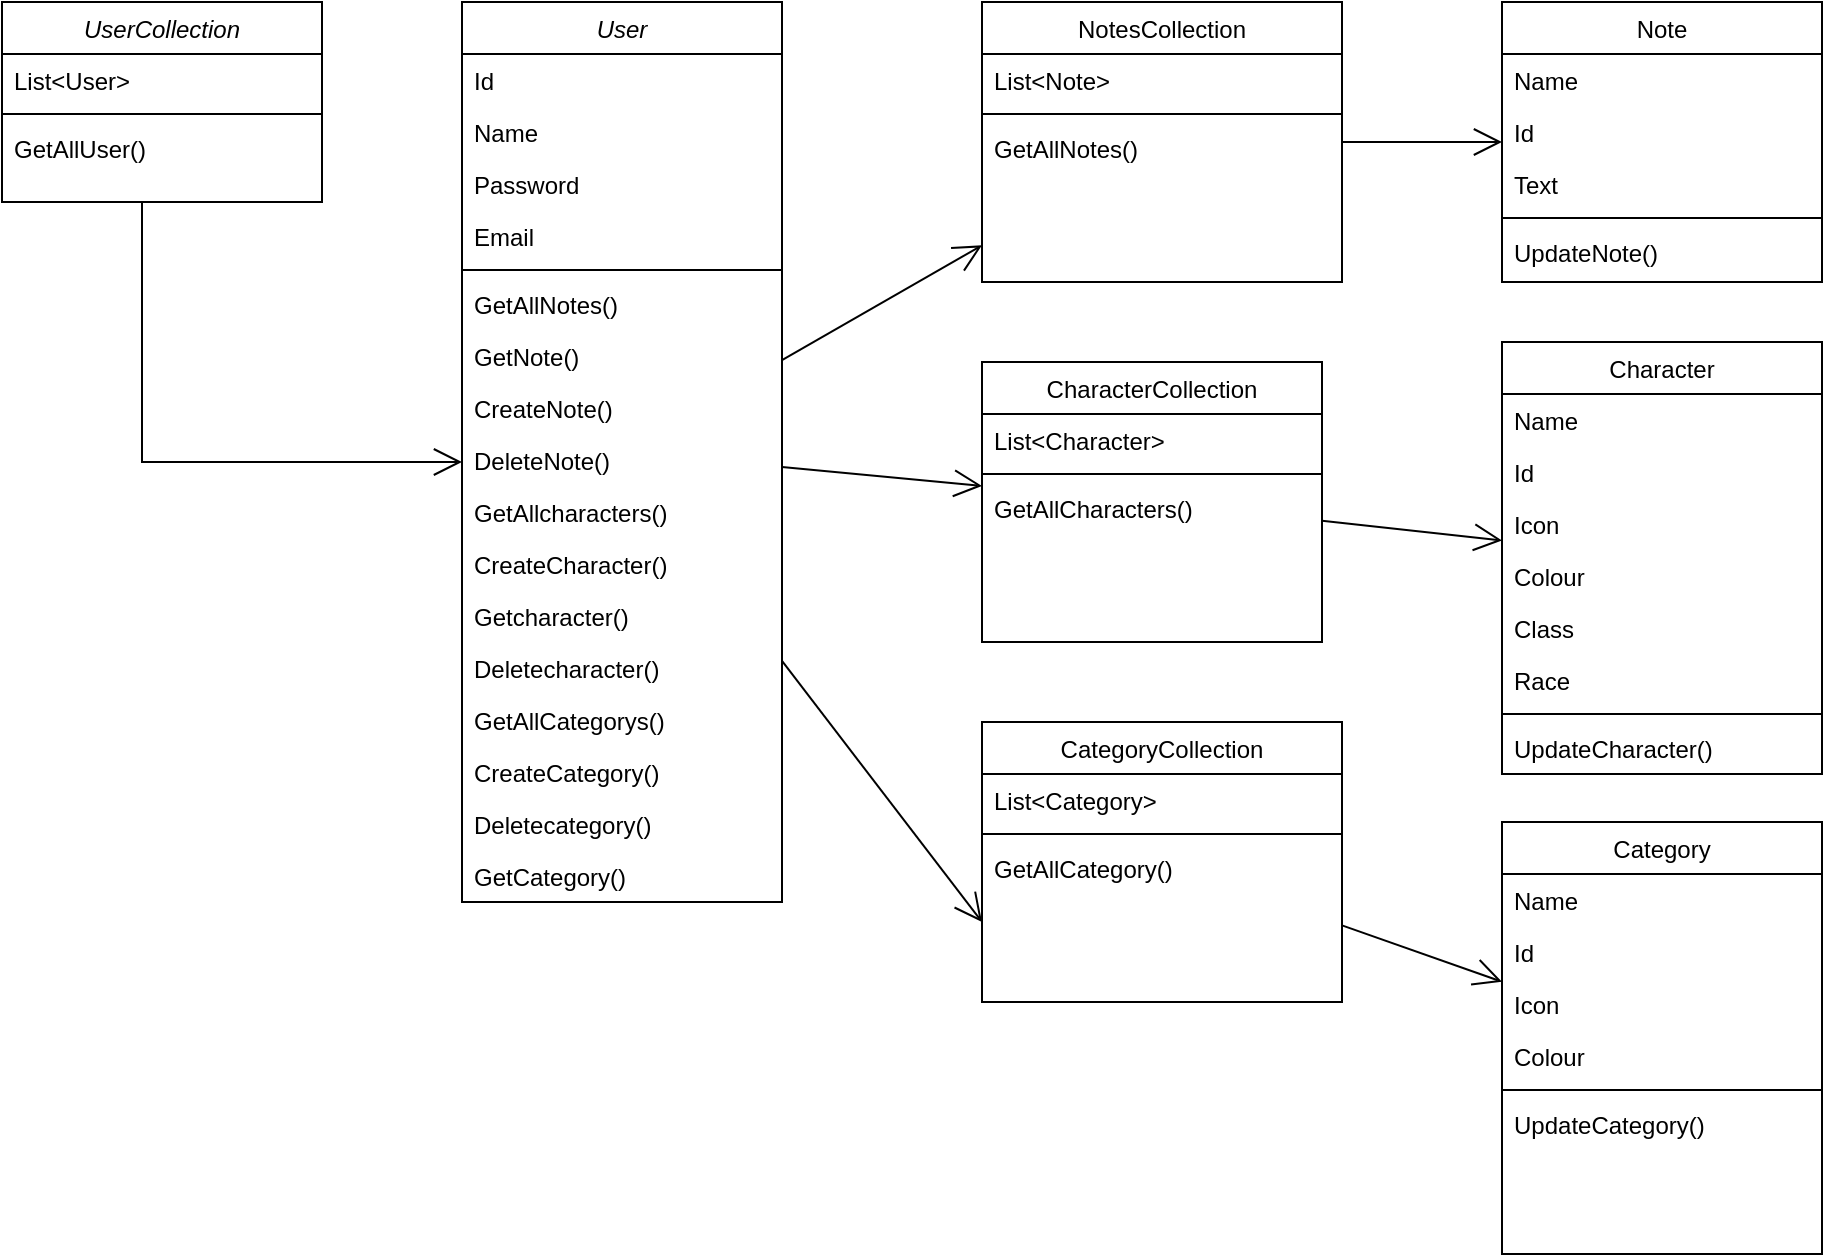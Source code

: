 <mxfile version="15.9.1" type="device"><diagram id="C5RBs43oDa-KdzZeNtuy" name="Page-1"><mxGraphModel dx="1038" dy="588" grid="1" gridSize="10" guides="1" tooltips="1" connect="1" arrows="1" fold="1" page="1" pageScale="1" pageWidth="827" pageHeight="1169" math="0" shadow="0"><root><mxCell id="WIyWlLk6GJQsqaUBKTNV-0"/><mxCell id="WIyWlLk6GJQsqaUBKTNV-1" parent="WIyWlLk6GJQsqaUBKTNV-0"/><mxCell id="zkfFHV4jXpPFQw0GAbJ--0" value="User" style="swimlane;fontStyle=2;align=center;verticalAlign=top;childLayout=stackLayout;horizontal=1;startSize=26;horizontalStack=0;resizeParent=1;resizeLast=0;collapsible=1;marginBottom=0;rounded=0;shadow=0;strokeWidth=1;" parent="WIyWlLk6GJQsqaUBKTNV-1" vertex="1"><mxGeometry x="280" y="50" width="160" height="450" as="geometry"><mxRectangle x="230" y="140" width="160" height="26" as="alternateBounds"/></mxGeometry></mxCell><mxCell id="zkfFHV4jXpPFQw0GAbJ--1" value="Id" style="text;align=left;verticalAlign=top;spacingLeft=4;spacingRight=4;overflow=hidden;rotatable=0;points=[[0,0.5],[1,0.5]];portConstraint=eastwest;" parent="zkfFHV4jXpPFQw0GAbJ--0" vertex="1"><mxGeometry y="26" width="160" height="26" as="geometry"/></mxCell><mxCell id="zkfFHV4jXpPFQw0GAbJ--2" value="Name" style="text;align=left;verticalAlign=top;spacingLeft=4;spacingRight=4;overflow=hidden;rotatable=0;points=[[0,0.5],[1,0.5]];portConstraint=eastwest;rounded=0;shadow=0;html=0;" parent="zkfFHV4jXpPFQw0GAbJ--0" vertex="1"><mxGeometry y="52" width="160" height="26" as="geometry"/></mxCell><mxCell id="zkfFHV4jXpPFQw0GAbJ--3" value="Password" style="text;align=left;verticalAlign=top;spacingLeft=4;spacingRight=4;overflow=hidden;rotatable=0;points=[[0,0.5],[1,0.5]];portConstraint=eastwest;rounded=0;shadow=0;html=0;" parent="zkfFHV4jXpPFQw0GAbJ--0" vertex="1"><mxGeometry y="78" width="160" height="26" as="geometry"/></mxCell><mxCell id="NuMypUBYc0B0pWtpEzjn-0" value="Email" style="text;align=left;verticalAlign=top;spacingLeft=4;spacingRight=4;overflow=hidden;rotatable=0;points=[[0,0.5],[1,0.5]];portConstraint=eastwest;rounded=0;shadow=0;html=0;" vertex="1" parent="zkfFHV4jXpPFQw0GAbJ--0"><mxGeometry y="104" width="160" height="26" as="geometry"/></mxCell><mxCell id="zkfFHV4jXpPFQw0GAbJ--4" value="" style="line;html=1;strokeWidth=1;align=left;verticalAlign=middle;spacingTop=-1;spacingLeft=3;spacingRight=3;rotatable=0;labelPosition=right;points=[];portConstraint=eastwest;" parent="zkfFHV4jXpPFQw0GAbJ--0" vertex="1"><mxGeometry y="130" width="160" height="8" as="geometry"/></mxCell><mxCell id="zkfFHV4jXpPFQw0GAbJ--5" value="GetAllNotes()" style="text;align=left;verticalAlign=top;spacingLeft=4;spacingRight=4;overflow=hidden;rotatable=0;points=[[0,0.5],[1,0.5]];portConstraint=eastwest;" parent="zkfFHV4jXpPFQw0GAbJ--0" vertex="1"><mxGeometry y="138" width="160" height="26" as="geometry"/></mxCell><mxCell id="NuMypUBYc0B0pWtpEzjn-1" value="GetNote()" style="text;align=left;verticalAlign=top;spacingLeft=4;spacingRight=4;overflow=hidden;rotatable=0;points=[[0,0.5],[1,0.5]];portConstraint=eastwest;" vertex="1" parent="zkfFHV4jXpPFQw0GAbJ--0"><mxGeometry y="164" width="160" height="26" as="geometry"/></mxCell><mxCell id="NuMypUBYc0B0pWtpEzjn-3" value="CreateNote()" style="text;align=left;verticalAlign=top;spacingLeft=4;spacingRight=4;overflow=hidden;rotatable=0;points=[[0,0.5],[1,0.5]];portConstraint=eastwest;" vertex="1" parent="zkfFHV4jXpPFQw0GAbJ--0"><mxGeometry y="190" width="160" height="26" as="geometry"/></mxCell><mxCell id="NuMypUBYc0B0pWtpEzjn-9" value="DeleteNote()" style="text;align=left;verticalAlign=top;spacingLeft=4;spacingRight=4;overflow=hidden;rotatable=0;points=[[0,0.5],[1,0.5]];portConstraint=eastwest;" vertex="1" parent="zkfFHV4jXpPFQw0GAbJ--0"><mxGeometry y="216" width="160" height="26" as="geometry"/></mxCell><mxCell id="NuMypUBYc0B0pWtpEzjn-6" value="GetAllcharacters()" style="text;align=left;verticalAlign=top;spacingLeft=4;spacingRight=4;overflow=hidden;rotatable=0;points=[[0,0.5],[1,0.5]];portConstraint=eastwest;" vertex="1" parent="zkfFHV4jXpPFQw0GAbJ--0"><mxGeometry y="242" width="160" height="26" as="geometry"/></mxCell><mxCell id="NuMypUBYc0B0pWtpEzjn-8" value="CreateCharacter()" style="text;align=left;verticalAlign=top;spacingLeft=4;spacingRight=4;overflow=hidden;rotatable=0;points=[[0,0.5],[1,0.5]];portConstraint=eastwest;" vertex="1" parent="zkfFHV4jXpPFQw0GAbJ--0"><mxGeometry y="268" width="160" height="26" as="geometry"/></mxCell><mxCell id="NuMypUBYc0B0pWtpEzjn-7" value="Getcharacter()" style="text;align=left;verticalAlign=top;spacingLeft=4;spacingRight=4;overflow=hidden;rotatable=0;points=[[0,0.5],[1,0.5]];portConstraint=eastwest;" vertex="1" parent="zkfFHV4jXpPFQw0GAbJ--0"><mxGeometry y="294" width="160" height="26" as="geometry"/></mxCell><mxCell id="NuMypUBYc0B0pWtpEzjn-2" value="Deletecharacter()" style="text;align=left;verticalAlign=top;spacingLeft=4;spacingRight=4;overflow=hidden;rotatable=0;points=[[0,0.5],[1,0.5]];portConstraint=eastwest;" vertex="1" parent="zkfFHV4jXpPFQw0GAbJ--0"><mxGeometry y="320" width="160" height="26" as="geometry"/></mxCell><mxCell id="NuMypUBYc0B0pWtpEzjn-10" value="GetAllCategorys()" style="text;align=left;verticalAlign=top;spacingLeft=4;spacingRight=4;overflow=hidden;rotatable=0;points=[[0,0.5],[1,0.5]];portConstraint=eastwest;" vertex="1" parent="zkfFHV4jXpPFQw0GAbJ--0"><mxGeometry y="346" width="160" height="26" as="geometry"/></mxCell><mxCell id="NuMypUBYc0B0pWtpEzjn-11" value="CreateCategory()" style="text;align=left;verticalAlign=top;spacingLeft=4;spacingRight=4;overflow=hidden;rotatable=0;points=[[0,0.5],[1,0.5]];portConstraint=eastwest;" vertex="1" parent="zkfFHV4jXpPFQw0GAbJ--0"><mxGeometry y="372" width="160" height="26" as="geometry"/></mxCell><mxCell id="NuMypUBYc0B0pWtpEzjn-13" value="Deletecategory()" style="text;align=left;verticalAlign=top;spacingLeft=4;spacingRight=4;overflow=hidden;rotatable=0;points=[[0,0.5],[1,0.5]];portConstraint=eastwest;" vertex="1" parent="zkfFHV4jXpPFQw0GAbJ--0"><mxGeometry y="398" width="160" height="26" as="geometry"/></mxCell><mxCell id="NuMypUBYc0B0pWtpEzjn-12" value="GetCategory()" style="text;align=left;verticalAlign=top;spacingLeft=4;spacingRight=4;overflow=hidden;rotatable=0;points=[[0,0.5],[1,0.5]];portConstraint=eastwest;" vertex="1" parent="zkfFHV4jXpPFQw0GAbJ--0"><mxGeometry y="424" width="160" height="26" as="geometry"/></mxCell><mxCell id="zkfFHV4jXpPFQw0GAbJ--17" value="Character" style="swimlane;fontStyle=0;align=center;verticalAlign=top;childLayout=stackLayout;horizontal=1;startSize=26;horizontalStack=0;resizeParent=1;resizeLast=0;collapsible=1;marginBottom=0;rounded=0;shadow=0;strokeWidth=1;" parent="WIyWlLk6GJQsqaUBKTNV-1" vertex="1"><mxGeometry x="800" y="220" width="160" height="216" as="geometry"><mxRectangle x="550" y="140" width="160" height="26" as="alternateBounds"/></mxGeometry></mxCell><mxCell id="zkfFHV4jXpPFQw0GAbJ--18" value="Name" style="text;align=left;verticalAlign=top;spacingLeft=4;spacingRight=4;overflow=hidden;rotatable=0;points=[[0,0.5],[1,0.5]];portConstraint=eastwest;" parent="zkfFHV4jXpPFQw0GAbJ--17" vertex="1"><mxGeometry y="26" width="160" height="26" as="geometry"/></mxCell><mxCell id="zkfFHV4jXpPFQw0GAbJ--19" value="Id" style="text;align=left;verticalAlign=top;spacingLeft=4;spacingRight=4;overflow=hidden;rotatable=0;points=[[0,0.5],[1,0.5]];portConstraint=eastwest;rounded=0;shadow=0;html=0;" parent="zkfFHV4jXpPFQw0GAbJ--17" vertex="1"><mxGeometry y="52" width="160" height="26" as="geometry"/></mxCell><mxCell id="zkfFHV4jXpPFQw0GAbJ--20" value="Icon" style="text;align=left;verticalAlign=top;spacingLeft=4;spacingRight=4;overflow=hidden;rotatable=0;points=[[0,0.5],[1,0.5]];portConstraint=eastwest;rounded=0;shadow=0;html=0;" parent="zkfFHV4jXpPFQw0GAbJ--17" vertex="1"><mxGeometry y="78" width="160" height="26" as="geometry"/></mxCell><mxCell id="NuMypUBYc0B0pWtpEzjn-50" value="Colour" style="text;align=left;verticalAlign=top;spacingLeft=4;spacingRight=4;overflow=hidden;rotatable=0;points=[[0,0.5],[1,0.5]];portConstraint=eastwest;rounded=0;shadow=0;html=0;" vertex="1" parent="zkfFHV4jXpPFQw0GAbJ--17"><mxGeometry y="104" width="160" height="26" as="geometry"/></mxCell><mxCell id="NuMypUBYc0B0pWtpEzjn-52" value="Class" style="text;align=left;verticalAlign=top;spacingLeft=4;spacingRight=4;overflow=hidden;rotatable=0;points=[[0,0.5],[1,0.5]];portConstraint=eastwest;rounded=0;shadow=0;html=0;" vertex="1" parent="zkfFHV4jXpPFQw0GAbJ--17"><mxGeometry y="130" width="160" height="26" as="geometry"/></mxCell><mxCell id="NuMypUBYc0B0pWtpEzjn-51" value="Race" style="text;align=left;verticalAlign=top;spacingLeft=4;spacingRight=4;overflow=hidden;rotatable=0;points=[[0,0.5],[1,0.5]];portConstraint=eastwest;rounded=0;shadow=0;html=0;" vertex="1" parent="zkfFHV4jXpPFQw0GAbJ--17"><mxGeometry y="156" width="160" height="26" as="geometry"/></mxCell><mxCell id="zkfFHV4jXpPFQw0GAbJ--23" value="" style="line;html=1;strokeWidth=1;align=left;verticalAlign=middle;spacingTop=-1;spacingLeft=3;spacingRight=3;rotatable=0;labelPosition=right;points=[];portConstraint=eastwest;" parent="zkfFHV4jXpPFQw0GAbJ--17" vertex="1"><mxGeometry y="182" width="160" height="8" as="geometry"/></mxCell><mxCell id="zkfFHV4jXpPFQw0GAbJ--24" value="UpdateCharacter()" style="text;align=left;verticalAlign=top;spacingLeft=4;spacingRight=4;overflow=hidden;rotatable=0;points=[[0,0.5],[1,0.5]];portConstraint=eastwest;" parent="zkfFHV4jXpPFQw0GAbJ--17" vertex="1"><mxGeometry y="190" width="160" height="26" as="geometry"/></mxCell><mxCell id="NuMypUBYc0B0pWtpEzjn-14" value="UserCollection" style="swimlane;fontStyle=2;align=center;verticalAlign=top;childLayout=stackLayout;horizontal=1;startSize=26;horizontalStack=0;resizeParent=1;resizeLast=0;collapsible=1;marginBottom=0;rounded=0;shadow=0;strokeWidth=1;" vertex="1" parent="WIyWlLk6GJQsqaUBKTNV-1"><mxGeometry x="50" y="50" width="160" height="100" as="geometry"><mxRectangle x="230" y="140" width="160" height="26" as="alternateBounds"/></mxGeometry></mxCell><mxCell id="NuMypUBYc0B0pWtpEzjn-15" value="List&lt;User&gt;" style="text;align=left;verticalAlign=top;spacingLeft=4;spacingRight=4;overflow=hidden;rotatable=0;points=[[0,0.5],[1,0.5]];portConstraint=eastwest;" vertex="1" parent="NuMypUBYc0B0pWtpEzjn-14"><mxGeometry y="26" width="160" height="26" as="geometry"/></mxCell><mxCell id="NuMypUBYc0B0pWtpEzjn-19" value="" style="line;html=1;strokeWidth=1;align=left;verticalAlign=middle;spacingTop=-1;spacingLeft=3;spacingRight=3;rotatable=0;labelPosition=right;points=[];portConstraint=eastwest;" vertex="1" parent="NuMypUBYc0B0pWtpEzjn-14"><mxGeometry y="52" width="160" height="8" as="geometry"/></mxCell><mxCell id="NuMypUBYc0B0pWtpEzjn-20" value="GetAllUser()" style="text;align=left;verticalAlign=top;spacingLeft=4;spacingRight=4;overflow=hidden;rotatable=0;points=[[0,0.5],[1,0.5]];portConstraint=eastwest;" vertex="1" parent="NuMypUBYc0B0pWtpEzjn-14"><mxGeometry y="60" width="160" height="26" as="geometry"/></mxCell><mxCell id="NuMypUBYc0B0pWtpEzjn-32" value="NotesCollection" style="swimlane;fontStyle=0;align=center;verticalAlign=top;childLayout=stackLayout;horizontal=1;startSize=26;horizontalStack=0;resizeParent=1;resizeLast=0;collapsible=1;marginBottom=0;rounded=0;shadow=0;strokeWidth=1;" vertex="1" parent="WIyWlLk6GJQsqaUBKTNV-1"><mxGeometry x="540" y="50" width="180" height="140" as="geometry"><mxRectangle x="550" y="140" width="160" height="26" as="alternateBounds"/></mxGeometry></mxCell><mxCell id="NuMypUBYc0B0pWtpEzjn-33" value="List&lt;Note&gt;" style="text;align=left;verticalAlign=top;spacingLeft=4;spacingRight=4;overflow=hidden;rotatable=0;points=[[0,0.5],[1,0.5]];portConstraint=eastwest;" vertex="1" parent="NuMypUBYc0B0pWtpEzjn-32"><mxGeometry y="26" width="180" height="26" as="geometry"/></mxCell><mxCell id="NuMypUBYc0B0pWtpEzjn-36" value="" style="line;html=1;strokeWidth=1;align=left;verticalAlign=middle;spacingTop=-1;spacingLeft=3;spacingRight=3;rotatable=0;labelPosition=right;points=[];portConstraint=eastwest;" vertex="1" parent="NuMypUBYc0B0pWtpEzjn-32"><mxGeometry y="52" width="180" height="8" as="geometry"/></mxCell><mxCell id="NuMypUBYc0B0pWtpEzjn-37" value="GetAllNotes()" style="text;align=left;verticalAlign=top;spacingLeft=4;spacingRight=4;overflow=hidden;rotatable=0;points=[[0,0.5],[1,0.5]];portConstraint=eastwest;" vertex="1" parent="NuMypUBYc0B0pWtpEzjn-32"><mxGeometry y="60" width="180" height="26" as="geometry"/></mxCell><mxCell id="NuMypUBYc0B0pWtpEzjn-38" value="Note" style="swimlane;fontStyle=0;align=center;verticalAlign=top;childLayout=stackLayout;horizontal=1;startSize=26;horizontalStack=0;resizeParent=1;resizeLast=0;collapsible=1;marginBottom=0;rounded=0;shadow=0;strokeWidth=1;" vertex="1" parent="WIyWlLk6GJQsqaUBKTNV-1"><mxGeometry x="800" y="50" width="160" height="140" as="geometry"><mxRectangle x="550" y="140" width="160" height="26" as="alternateBounds"/></mxGeometry></mxCell><mxCell id="NuMypUBYc0B0pWtpEzjn-39" value="Name" style="text;align=left;verticalAlign=top;spacingLeft=4;spacingRight=4;overflow=hidden;rotatable=0;points=[[0,0.5],[1,0.5]];portConstraint=eastwest;" vertex="1" parent="NuMypUBYc0B0pWtpEzjn-38"><mxGeometry y="26" width="160" height="26" as="geometry"/></mxCell><mxCell id="NuMypUBYc0B0pWtpEzjn-40" value="Id" style="text;align=left;verticalAlign=top;spacingLeft=4;spacingRight=4;overflow=hidden;rotatable=0;points=[[0,0.5],[1,0.5]];portConstraint=eastwest;rounded=0;shadow=0;html=0;" vertex="1" parent="NuMypUBYc0B0pWtpEzjn-38"><mxGeometry y="52" width="160" height="26" as="geometry"/></mxCell><mxCell id="NuMypUBYc0B0pWtpEzjn-41" value="Text" style="text;align=left;verticalAlign=top;spacingLeft=4;spacingRight=4;overflow=hidden;rotatable=0;points=[[0,0.5],[1,0.5]];portConstraint=eastwest;rounded=0;shadow=0;html=0;" vertex="1" parent="NuMypUBYc0B0pWtpEzjn-38"><mxGeometry y="78" width="160" height="26" as="geometry"/></mxCell><mxCell id="NuMypUBYc0B0pWtpEzjn-42" value="" style="line;html=1;strokeWidth=1;align=left;verticalAlign=middle;spacingTop=-1;spacingLeft=3;spacingRight=3;rotatable=0;labelPosition=right;points=[];portConstraint=eastwest;" vertex="1" parent="NuMypUBYc0B0pWtpEzjn-38"><mxGeometry y="104" width="160" height="8" as="geometry"/></mxCell><mxCell id="NuMypUBYc0B0pWtpEzjn-43" value="UpdateNote()" style="text;align=left;verticalAlign=top;spacingLeft=4;spacingRight=4;overflow=hidden;rotatable=0;points=[[0,0.5],[1,0.5]];portConstraint=eastwest;" vertex="1" parent="NuMypUBYc0B0pWtpEzjn-38"><mxGeometry y="112" width="160" height="26" as="geometry"/></mxCell><mxCell id="NuMypUBYc0B0pWtpEzjn-44" value="CategoryCollection" style="swimlane;fontStyle=0;align=center;verticalAlign=top;childLayout=stackLayout;horizontal=1;startSize=26;horizontalStack=0;resizeParent=1;resizeLast=0;collapsible=1;marginBottom=0;rounded=0;shadow=0;strokeWidth=1;" vertex="1" parent="WIyWlLk6GJQsqaUBKTNV-1"><mxGeometry x="540" y="410" width="180" height="140" as="geometry"><mxRectangle x="550" y="140" width="160" height="26" as="alternateBounds"/></mxGeometry></mxCell><mxCell id="NuMypUBYc0B0pWtpEzjn-45" value="List&lt;Category&gt;" style="text;align=left;verticalAlign=top;spacingLeft=4;spacingRight=4;overflow=hidden;rotatable=0;points=[[0,0.5],[1,0.5]];portConstraint=eastwest;" vertex="1" parent="NuMypUBYc0B0pWtpEzjn-44"><mxGeometry y="26" width="180" height="26" as="geometry"/></mxCell><mxCell id="NuMypUBYc0B0pWtpEzjn-48" value="" style="line;html=1;strokeWidth=1;align=left;verticalAlign=middle;spacingTop=-1;spacingLeft=3;spacingRight=3;rotatable=0;labelPosition=right;points=[];portConstraint=eastwest;" vertex="1" parent="NuMypUBYc0B0pWtpEzjn-44"><mxGeometry y="52" width="180" height="8" as="geometry"/></mxCell><mxCell id="NuMypUBYc0B0pWtpEzjn-49" value="GetAllCategory()" style="text;align=left;verticalAlign=top;spacingLeft=4;spacingRight=4;overflow=hidden;rotatable=0;points=[[0,0.5],[1,0.5]];portConstraint=eastwest;" vertex="1" parent="NuMypUBYc0B0pWtpEzjn-44"><mxGeometry y="60" width="180" height="26" as="geometry"/></mxCell><mxCell id="NuMypUBYc0B0pWtpEzjn-53" value="Category" style="swimlane;fontStyle=0;align=center;verticalAlign=top;childLayout=stackLayout;horizontal=1;startSize=26;horizontalStack=0;resizeParent=1;resizeLast=0;collapsible=1;marginBottom=0;rounded=0;shadow=0;strokeWidth=1;" vertex="1" parent="WIyWlLk6GJQsqaUBKTNV-1"><mxGeometry x="800" y="460" width="160" height="216" as="geometry"><mxRectangle x="550" y="140" width="160" height="26" as="alternateBounds"/></mxGeometry></mxCell><mxCell id="NuMypUBYc0B0pWtpEzjn-54" value="Name" style="text;align=left;verticalAlign=top;spacingLeft=4;spacingRight=4;overflow=hidden;rotatable=0;points=[[0,0.5],[1,0.5]];portConstraint=eastwest;" vertex="1" parent="NuMypUBYc0B0pWtpEzjn-53"><mxGeometry y="26" width="160" height="26" as="geometry"/></mxCell><mxCell id="NuMypUBYc0B0pWtpEzjn-55" value="Id" style="text;align=left;verticalAlign=top;spacingLeft=4;spacingRight=4;overflow=hidden;rotatable=0;points=[[0,0.5],[1,0.5]];portConstraint=eastwest;rounded=0;shadow=0;html=0;" vertex="1" parent="NuMypUBYc0B0pWtpEzjn-53"><mxGeometry y="52" width="160" height="26" as="geometry"/></mxCell><mxCell id="NuMypUBYc0B0pWtpEzjn-56" value="Icon" style="text;align=left;verticalAlign=top;spacingLeft=4;spacingRight=4;overflow=hidden;rotatable=0;points=[[0,0.5],[1,0.5]];portConstraint=eastwest;rounded=0;shadow=0;html=0;" vertex="1" parent="NuMypUBYc0B0pWtpEzjn-53"><mxGeometry y="78" width="160" height="26" as="geometry"/></mxCell><mxCell id="NuMypUBYc0B0pWtpEzjn-57" value="Colour" style="text;align=left;verticalAlign=top;spacingLeft=4;spacingRight=4;overflow=hidden;rotatable=0;points=[[0,0.5],[1,0.5]];portConstraint=eastwest;rounded=0;shadow=0;html=0;" vertex="1" parent="NuMypUBYc0B0pWtpEzjn-53"><mxGeometry y="104" width="160" height="26" as="geometry"/></mxCell><mxCell id="NuMypUBYc0B0pWtpEzjn-60" value="" style="line;html=1;strokeWidth=1;align=left;verticalAlign=middle;spacingTop=-1;spacingLeft=3;spacingRight=3;rotatable=0;labelPosition=right;points=[];portConstraint=eastwest;" vertex="1" parent="NuMypUBYc0B0pWtpEzjn-53"><mxGeometry y="130" width="160" height="8" as="geometry"/></mxCell><mxCell id="NuMypUBYc0B0pWtpEzjn-61" value="UpdateCategory()" style="text;align=left;verticalAlign=top;spacingLeft=4;spacingRight=4;overflow=hidden;rotatable=0;points=[[0,0.5],[1,0.5]];portConstraint=eastwest;" vertex="1" parent="NuMypUBYc0B0pWtpEzjn-53"><mxGeometry y="138" width="160" height="26" as="geometry"/></mxCell><mxCell id="NuMypUBYc0B0pWtpEzjn-62" value="CharacterCollection" style="swimlane;fontStyle=0;align=center;verticalAlign=top;childLayout=stackLayout;horizontal=1;startSize=26;horizontalStack=0;resizeParent=1;resizeLast=0;collapsible=1;marginBottom=0;rounded=0;shadow=0;strokeWidth=1;" vertex="1" parent="WIyWlLk6GJQsqaUBKTNV-1"><mxGeometry x="540" y="230" width="170" height="140" as="geometry"><mxRectangle x="550" y="140" width="160" height="26" as="alternateBounds"/></mxGeometry></mxCell><mxCell id="NuMypUBYc0B0pWtpEzjn-63" value="List&lt;Character&gt;" style="text;align=left;verticalAlign=top;spacingLeft=4;spacingRight=4;overflow=hidden;rotatable=0;points=[[0,0.5],[1,0.5]];portConstraint=eastwest;" vertex="1" parent="NuMypUBYc0B0pWtpEzjn-62"><mxGeometry y="26" width="170" height="26" as="geometry"/></mxCell><mxCell id="NuMypUBYc0B0pWtpEzjn-64" value="" style="line;html=1;strokeWidth=1;align=left;verticalAlign=middle;spacingTop=-1;spacingLeft=3;spacingRight=3;rotatable=0;labelPosition=right;points=[];portConstraint=eastwest;" vertex="1" parent="NuMypUBYc0B0pWtpEzjn-62"><mxGeometry y="52" width="170" height="8" as="geometry"/></mxCell><mxCell id="NuMypUBYc0B0pWtpEzjn-65" value="GetAllCharacters()" style="text;align=left;verticalAlign=top;spacingLeft=4;spacingRight=4;overflow=hidden;rotatable=0;points=[[0,0.5],[1,0.5]];portConstraint=eastwest;" vertex="1" parent="NuMypUBYc0B0pWtpEzjn-62"><mxGeometry y="60" width="170" height="26" as="geometry"/></mxCell><mxCell id="NuMypUBYc0B0pWtpEzjn-71" value="" style="endArrow=open;endFill=1;endSize=12;html=1;rounded=0;" edge="1" parent="WIyWlLk6GJQsqaUBKTNV-1"><mxGeometry width="160" relative="1" as="geometry"><mxPoint x="120" y="150" as="sourcePoint"/><mxPoint x="280" y="280" as="targetPoint"/><Array as="points"><mxPoint x="120" y="280"/></Array></mxGeometry></mxCell><mxCell id="NuMypUBYc0B0pWtpEzjn-72" value="" style="endArrow=open;endFill=1;endSize=12;html=1;rounded=0;" edge="1" parent="WIyWlLk6GJQsqaUBKTNV-1" source="zkfFHV4jXpPFQw0GAbJ--0" target="NuMypUBYc0B0pWtpEzjn-32"><mxGeometry width="160" relative="1" as="geometry"><mxPoint x="400" y="310" as="sourcePoint"/><mxPoint x="560" y="310" as="targetPoint"/></mxGeometry></mxCell><mxCell id="NuMypUBYc0B0pWtpEzjn-73" value="" style="endArrow=open;endFill=1;endSize=12;html=1;rounded=0;" edge="1" parent="WIyWlLk6GJQsqaUBKTNV-1" source="zkfFHV4jXpPFQw0GAbJ--0" target="NuMypUBYc0B0pWtpEzjn-62"><mxGeometry width="160" relative="1" as="geometry"><mxPoint x="460" y="380" as="sourcePoint"/><mxPoint x="620" y="380" as="targetPoint"/></mxGeometry></mxCell><mxCell id="NuMypUBYc0B0pWtpEzjn-74" value="" style="endArrow=open;endFill=1;endSize=12;html=1;rounded=0;" edge="1" parent="WIyWlLk6GJQsqaUBKTNV-1" source="zkfFHV4jXpPFQw0GAbJ--0"><mxGeometry width="160" relative="1" as="geometry"><mxPoint x="470" y="430" as="sourcePoint"/><mxPoint x="540" y="510" as="targetPoint"/></mxGeometry></mxCell><mxCell id="NuMypUBYc0B0pWtpEzjn-75" value="" style="endArrow=open;endFill=1;endSize=12;html=1;rounded=0;" edge="1" parent="WIyWlLk6GJQsqaUBKTNV-1" source="NuMypUBYc0B0pWtpEzjn-62" target="zkfFHV4jXpPFQw0GAbJ--17"><mxGeometry width="160" relative="1" as="geometry"><mxPoint x="660" y="390" as="sourcePoint"/><mxPoint x="820" y="390" as="targetPoint"/></mxGeometry></mxCell><mxCell id="NuMypUBYc0B0pWtpEzjn-76" value="" style="endArrow=open;endFill=1;endSize=12;html=1;rounded=0;" edge="1" parent="WIyWlLk6GJQsqaUBKTNV-1" source="NuMypUBYc0B0pWtpEzjn-44" target="NuMypUBYc0B0pWtpEzjn-53"><mxGeometry width="160" relative="1" as="geometry"><mxPoint x="630" y="470" as="sourcePoint"/><mxPoint x="790" y="470" as="targetPoint"/></mxGeometry></mxCell><mxCell id="NuMypUBYc0B0pWtpEzjn-77" value="" style="endArrow=open;endFill=1;endSize=12;html=1;rounded=0;" edge="1" parent="WIyWlLk6GJQsqaUBKTNV-1" source="NuMypUBYc0B0pWtpEzjn-32" target="NuMypUBYc0B0pWtpEzjn-38"><mxGeometry width="160" relative="1" as="geometry"><mxPoint x="390" y="600" as="sourcePoint"/><mxPoint x="550" y="600" as="targetPoint"/></mxGeometry></mxCell></root></mxGraphModel></diagram></mxfile>